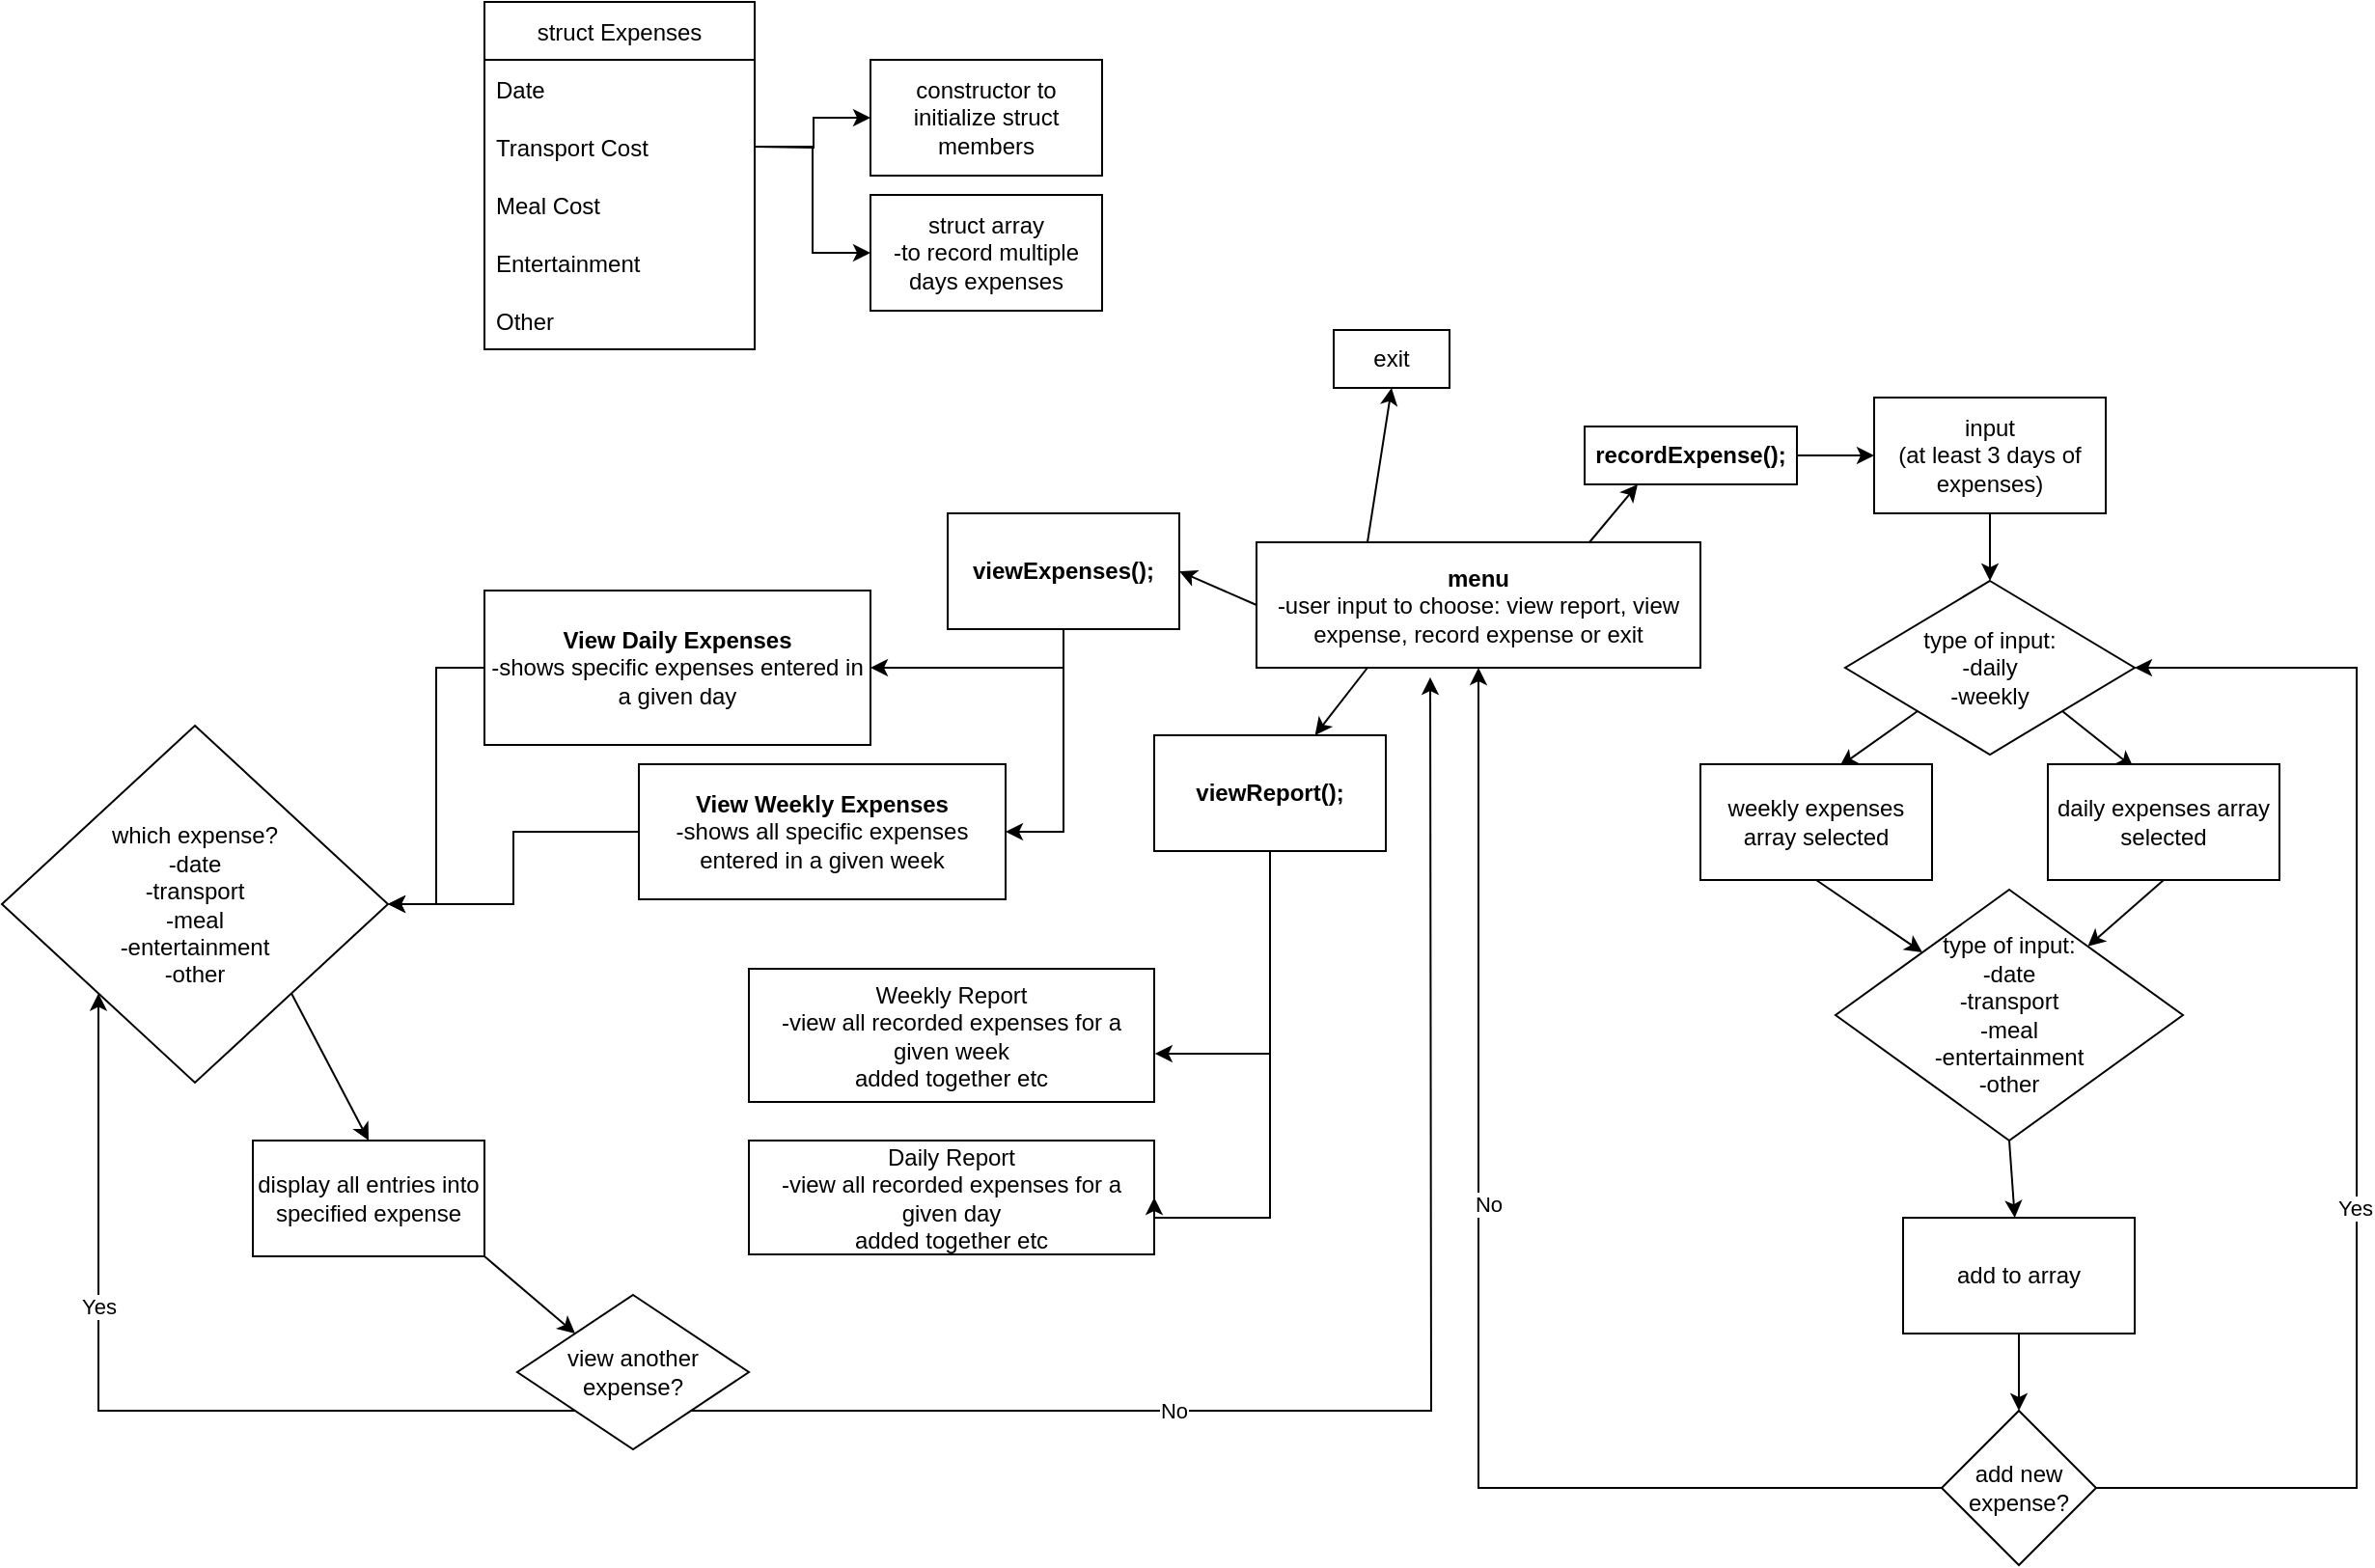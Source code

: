 <mxfile version="18.1.2" type="github">
  <diagram id="C5RBs43oDa-KdzZeNtuy" name="Page-1">
    <mxGraphModel dx="3008" dy="1993" grid="1" gridSize="10" guides="1" tooltips="1" connect="1" arrows="1" fold="1" page="1" pageScale="1" pageWidth="827" pageHeight="1169" math="0" shadow="0">
      <root>
        <mxCell id="WIyWlLk6GJQsqaUBKTNV-0" />
        <mxCell id="WIyWlLk6GJQsqaUBKTNV-1" parent="WIyWlLk6GJQsqaUBKTNV-0" />
        <mxCell id="gzW9RS-q7bpbhKCUJkrq-1" value="struct Expenses" style="swimlane;fontStyle=0;childLayout=stackLayout;horizontal=1;startSize=30;horizontalStack=0;resizeParent=1;resizeParentMax=0;resizeLast=0;collapsible=1;marginBottom=0;" vertex="1" parent="WIyWlLk6GJQsqaUBKTNV-1">
          <mxGeometry x="-760" y="-1120" width="140" height="180" as="geometry" />
        </mxCell>
        <mxCell id="gzW9RS-q7bpbhKCUJkrq-2" value="Date" style="text;strokeColor=none;fillColor=none;align=left;verticalAlign=middle;spacingLeft=4;spacingRight=4;overflow=hidden;points=[[0,0.5],[1,0.5]];portConstraint=eastwest;rotatable=0;" vertex="1" parent="gzW9RS-q7bpbhKCUJkrq-1">
          <mxGeometry y="30" width="140" height="30" as="geometry" />
        </mxCell>
        <mxCell id="gzW9RS-q7bpbhKCUJkrq-3" value="Transport Cost" style="text;strokeColor=none;fillColor=none;align=left;verticalAlign=middle;spacingLeft=4;spacingRight=4;overflow=hidden;points=[[0,0.5],[1,0.5]];portConstraint=eastwest;rotatable=0;" vertex="1" parent="gzW9RS-q7bpbhKCUJkrq-1">
          <mxGeometry y="60" width="140" height="30" as="geometry" />
        </mxCell>
        <mxCell id="gzW9RS-q7bpbhKCUJkrq-4" value="Meal Cost" style="text;strokeColor=none;fillColor=none;align=left;verticalAlign=middle;spacingLeft=4;spacingRight=4;overflow=hidden;points=[[0,0.5],[1,0.5]];portConstraint=eastwest;rotatable=0;" vertex="1" parent="gzW9RS-q7bpbhKCUJkrq-1">
          <mxGeometry y="90" width="140" height="30" as="geometry" />
        </mxCell>
        <mxCell id="gzW9RS-q7bpbhKCUJkrq-5" value="Entertainment" style="text;strokeColor=none;fillColor=none;align=left;verticalAlign=middle;spacingLeft=4;spacingRight=4;overflow=hidden;points=[[0,0.5],[1,0.5]];portConstraint=eastwest;rotatable=0;" vertex="1" parent="gzW9RS-q7bpbhKCUJkrq-1">
          <mxGeometry y="120" width="140" height="30" as="geometry" />
        </mxCell>
        <mxCell id="gzW9RS-q7bpbhKCUJkrq-6" value="Other" style="text;strokeColor=none;fillColor=none;align=left;verticalAlign=middle;spacingLeft=4;spacingRight=4;overflow=hidden;points=[[0,0.5],[1,0.5]];portConstraint=eastwest;rotatable=0;" vertex="1" parent="gzW9RS-q7bpbhKCUJkrq-1">
          <mxGeometry y="150" width="140" height="30" as="geometry" />
        </mxCell>
        <mxCell id="gzW9RS-q7bpbhKCUJkrq-7" value="Daily Report&lt;br&gt;-view all recorded expenses for a given day&lt;br&gt;added together etc" style="rounded=0;whiteSpace=wrap;html=1;" vertex="1" parent="WIyWlLk6GJQsqaUBKTNV-1">
          <mxGeometry x="-623" y="-530" width="210" height="59" as="geometry" />
        </mxCell>
        <mxCell id="gzW9RS-q7bpbhKCUJkrq-8" value="Weekly Report&lt;br&gt;-view all recorded expenses for a given week&lt;br&gt;added together etc" style="rounded=0;whiteSpace=wrap;html=1;" vertex="1" parent="WIyWlLk6GJQsqaUBKTNV-1">
          <mxGeometry x="-623" y="-619" width="210" height="69" as="geometry" />
        </mxCell>
        <mxCell id="gzW9RS-q7bpbhKCUJkrq-40" style="edgeStyle=none;rounded=0;orthogonalLoop=1;jettySize=auto;html=1;exitX=0.5;exitY=1;exitDx=0;exitDy=0;entryX=0.5;entryY=0;entryDx=0;entryDy=0;" edge="1" parent="WIyWlLk6GJQsqaUBKTNV-1" source="gzW9RS-q7bpbhKCUJkrq-9" target="gzW9RS-q7bpbhKCUJkrq-31">
          <mxGeometry relative="1" as="geometry" />
        </mxCell>
        <mxCell id="gzW9RS-q7bpbhKCUJkrq-9" value="input&lt;br&gt;(at least 3 days of expenses)" style="rounded=0;whiteSpace=wrap;html=1;" vertex="1" parent="WIyWlLk6GJQsqaUBKTNV-1">
          <mxGeometry x="-40" y="-915" width="120" height="60" as="geometry" />
        </mxCell>
        <mxCell id="gzW9RS-q7bpbhKCUJkrq-27" style="edgeStyle=none;rounded=0;orthogonalLoop=1;jettySize=auto;html=1;exitX=0.25;exitY=0;exitDx=0;exitDy=0;entryX=0.5;entryY=1;entryDx=0;entryDy=0;" edge="1" parent="WIyWlLk6GJQsqaUBKTNV-1" source="gzW9RS-q7bpbhKCUJkrq-10" target="gzW9RS-q7bpbhKCUJkrq-11">
          <mxGeometry relative="1" as="geometry" />
        </mxCell>
        <mxCell id="gzW9RS-q7bpbhKCUJkrq-28" style="edgeStyle=none;rounded=0;orthogonalLoop=1;jettySize=auto;html=1;exitX=0.75;exitY=0;exitDx=0;exitDy=0;entryX=0.25;entryY=1;entryDx=0;entryDy=0;" edge="1" parent="WIyWlLk6GJQsqaUBKTNV-1" source="gzW9RS-q7bpbhKCUJkrq-10" target="gzW9RS-q7bpbhKCUJkrq-22">
          <mxGeometry relative="1" as="geometry" />
        </mxCell>
        <mxCell id="gzW9RS-q7bpbhKCUJkrq-29" style="edgeStyle=none;rounded=0;orthogonalLoop=1;jettySize=auto;html=1;exitX=0.25;exitY=1;exitDx=0;exitDy=0;" edge="1" parent="WIyWlLk6GJQsqaUBKTNV-1" source="gzW9RS-q7bpbhKCUJkrq-10" target="gzW9RS-q7bpbhKCUJkrq-19">
          <mxGeometry relative="1" as="geometry" />
        </mxCell>
        <mxCell id="gzW9RS-q7bpbhKCUJkrq-30" style="edgeStyle=none;rounded=0;orthogonalLoop=1;jettySize=auto;html=1;exitX=0;exitY=0.5;exitDx=0;exitDy=0;entryX=1;entryY=0.5;entryDx=0;entryDy=0;" edge="1" parent="WIyWlLk6GJQsqaUBKTNV-1" source="gzW9RS-q7bpbhKCUJkrq-10" target="gzW9RS-q7bpbhKCUJkrq-24">
          <mxGeometry relative="1" as="geometry" />
        </mxCell>
        <mxCell id="gzW9RS-q7bpbhKCUJkrq-10" value="&lt;b&gt;menu&lt;/b&gt;&lt;br&gt;-user input to choose: view report, view expense, record expense or exit" style="rounded=0;whiteSpace=wrap;html=1;" vertex="1" parent="WIyWlLk6GJQsqaUBKTNV-1">
          <mxGeometry x="-360" y="-840" width="230" height="65" as="geometry" />
        </mxCell>
        <mxCell id="gzW9RS-q7bpbhKCUJkrq-11" value="exit" style="rounded=0;whiteSpace=wrap;html=1;" vertex="1" parent="WIyWlLk6GJQsqaUBKTNV-1">
          <mxGeometry x="-320" y="-950" width="60" height="30" as="geometry" />
        </mxCell>
        <mxCell id="gzW9RS-q7bpbhKCUJkrq-12" value="constructor to initialize struct members" style="rounded=0;whiteSpace=wrap;html=1;" vertex="1" parent="WIyWlLk6GJQsqaUBKTNV-1">
          <mxGeometry x="-560" y="-1090" width="120" height="60" as="geometry" />
        </mxCell>
        <mxCell id="gzW9RS-q7bpbhKCUJkrq-13" value="struct array&lt;br&gt;-to record multiple days expenses" style="rounded=0;whiteSpace=wrap;html=1;" vertex="1" parent="WIyWlLk6GJQsqaUBKTNV-1">
          <mxGeometry x="-560" y="-1020" width="120" height="60" as="geometry" />
        </mxCell>
        <mxCell id="gzW9RS-q7bpbhKCUJkrq-53" style="edgeStyle=orthogonalEdgeStyle;rounded=0;orthogonalLoop=1;jettySize=auto;html=1;exitX=0;exitY=0.5;exitDx=0;exitDy=0;entryX=1;entryY=0.5;entryDx=0;entryDy=0;" edge="1" parent="WIyWlLk6GJQsqaUBKTNV-1" source="gzW9RS-q7bpbhKCUJkrq-14" target="gzW9RS-q7bpbhKCUJkrq-51">
          <mxGeometry relative="1" as="geometry" />
        </mxCell>
        <mxCell id="gzW9RS-q7bpbhKCUJkrq-14" value="&lt;b&gt;View Daily Expenses&lt;/b&gt;&lt;br&gt;-shows specific expenses entered in a given day" style="rounded=0;whiteSpace=wrap;html=1;" vertex="1" parent="WIyWlLk6GJQsqaUBKTNV-1">
          <mxGeometry x="-760" y="-815" width="200" height="80" as="geometry" />
        </mxCell>
        <mxCell id="gzW9RS-q7bpbhKCUJkrq-52" style="edgeStyle=orthogonalEdgeStyle;rounded=0;orthogonalLoop=1;jettySize=auto;html=1;exitX=0;exitY=0.5;exitDx=0;exitDy=0;entryX=1;entryY=0.5;entryDx=0;entryDy=0;" edge="1" parent="WIyWlLk6GJQsqaUBKTNV-1" source="gzW9RS-q7bpbhKCUJkrq-15" target="gzW9RS-q7bpbhKCUJkrq-51">
          <mxGeometry relative="1" as="geometry" />
        </mxCell>
        <mxCell id="gzW9RS-q7bpbhKCUJkrq-15" value="&lt;b&gt;View Weekly Expenses&lt;/b&gt;&lt;br&gt;-shows all specific expenses entered in a given week" style="rounded=0;whiteSpace=wrap;html=1;" vertex="1" parent="WIyWlLk6GJQsqaUBKTNV-1">
          <mxGeometry x="-680" y="-725" width="190" height="70" as="geometry" />
        </mxCell>
        <mxCell id="gzW9RS-q7bpbhKCUJkrq-20" style="edgeStyle=orthogonalEdgeStyle;rounded=0;orthogonalLoop=1;jettySize=auto;html=1;exitX=0.5;exitY=1;exitDx=0;exitDy=0;entryX=1;entryY=0.5;entryDx=0;entryDy=0;" edge="1" parent="WIyWlLk6GJQsqaUBKTNV-1" source="gzW9RS-q7bpbhKCUJkrq-19" target="gzW9RS-q7bpbhKCUJkrq-7">
          <mxGeometry relative="1" as="geometry">
            <Array as="points">
              <mxPoint x="-353" y="-490" />
            </Array>
          </mxGeometry>
        </mxCell>
        <mxCell id="gzW9RS-q7bpbhKCUJkrq-21" style="edgeStyle=orthogonalEdgeStyle;rounded=0;orthogonalLoop=1;jettySize=auto;html=1;exitX=0.5;exitY=1;exitDx=0;exitDy=0;entryX=1.002;entryY=0.637;entryDx=0;entryDy=0;entryPerimeter=0;" edge="1" parent="WIyWlLk6GJQsqaUBKTNV-1" source="gzW9RS-q7bpbhKCUJkrq-19" target="gzW9RS-q7bpbhKCUJkrq-8">
          <mxGeometry relative="1" as="geometry" />
        </mxCell>
        <mxCell id="gzW9RS-q7bpbhKCUJkrq-19" value="&lt;b&gt;viewReport();&lt;/b&gt;" style="rounded=0;whiteSpace=wrap;html=1;" vertex="1" parent="WIyWlLk6GJQsqaUBKTNV-1">
          <mxGeometry x="-413" y="-740" width="120" height="60" as="geometry" />
        </mxCell>
        <mxCell id="gzW9RS-q7bpbhKCUJkrq-23" style="edgeStyle=none;rounded=0;orthogonalLoop=1;jettySize=auto;html=1;exitX=1;exitY=0.5;exitDx=0;exitDy=0;entryX=0;entryY=0.5;entryDx=0;entryDy=0;" edge="1" parent="WIyWlLk6GJQsqaUBKTNV-1" source="gzW9RS-q7bpbhKCUJkrq-22" target="gzW9RS-q7bpbhKCUJkrq-9">
          <mxGeometry relative="1" as="geometry" />
        </mxCell>
        <mxCell id="gzW9RS-q7bpbhKCUJkrq-22" value="&lt;b&gt;recordExpense();&lt;/b&gt;" style="rounded=0;whiteSpace=wrap;html=1;" vertex="1" parent="WIyWlLk6GJQsqaUBKTNV-1">
          <mxGeometry x="-190" y="-900" width="110" height="30" as="geometry" />
        </mxCell>
        <mxCell id="gzW9RS-q7bpbhKCUJkrq-25" style="edgeStyle=orthogonalEdgeStyle;rounded=0;orthogonalLoop=1;jettySize=auto;html=1;exitX=0.5;exitY=1;exitDx=0;exitDy=0;entryX=1;entryY=0.5;entryDx=0;entryDy=0;" edge="1" parent="WIyWlLk6GJQsqaUBKTNV-1" source="gzW9RS-q7bpbhKCUJkrq-24" target="gzW9RS-q7bpbhKCUJkrq-14">
          <mxGeometry relative="1" as="geometry" />
        </mxCell>
        <mxCell id="gzW9RS-q7bpbhKCUJkrq-26" style="edgeStyle=orthogonalEdgeStyle;rounded=0;orthogonalLoop=1;jettySize=auto;html=1;exitX=0.5;exitY=1;exitDx=0;exitDy=0;entryX=1;entryY=0.5;entryDx=0;entryDy=0;" edge="1" parent="WIyWlLk6GJQsqaUBKTNV-1" source="gzW9RS-q7bpbhKCUJkrq-24" target="gzW9RS-q7bpbhKCUJkrq-15">
          <mxGeometry relative="1" as="geometry" />
        </mxCell>
        <mxCell id="gzW9RS-q7bpbhKCUJkrq-24" value="&lt;b&gt;viewExpenses();&lt;/b&gt;" style="rounded=0;whiteSpace=wrap;html=1;" vertex="1" parent="WIyWlLk6GJQsqaUBKTNV-1">
          <mxGeometry x="-520" y="-855" width="120" height="60" as="geometry" />
        </mxCell>
        <mxCell id="gzW9RS-q7bpbhKCUJkrq-38" style="edgeStyle=none;rounded=0;orthogonalLoop=1;jettySize=auto;html=1;exitX=0;exitY=1;exitDx=0;exitDy=0;entryX=0.601;entryY=0.019;entryDx=0;entryDy=0;entryPerimeter=0;" edge="1" parent="WIyWlLk6GJQsqaUBKTNV-1" source="gzW9RS-q7bpbhKCUJkrq-31" target="gzW9RS-q7bpbhKCUJkrq-32">
          <mxGeometry relative="1" as="geometry" />
        </mxCell>
        <mxCell id="gzW9RS-q7bpbhKCUJkrq-39" style="edgeStyle=none;rounded=0;orthogonalLoop=1;jettySize=auto;html=1;exitX=1;exitY=1;exitDx=0;exitDy=0;entryX=0.371;entryY=0.033;entryDx=0;entryDy=0;entryPerimeter=0;" edge="1" parent="WIyWlLk6GJQsqaUBKTNV-1" source="gzW9RS-q7bpbhKCUJkrq-31" target="gzW9RS-q7bpbhKCUJkrq-33">
          <mxGeometry relative="1" as="geometry" />
        </mxCell>
        <mxCell id="gzW9RS-q7bpbhKCUJkrq-31" value="type of input:&lt;br&gt;-daily&lt;br&gt;-weekly" style="rhombus;whiteSpace=wrap;html=1;" vertex="1" parent="WIyWlLk6GJQsqaUBKTNV-1">
          <mxGeometry x="-55" y="-820" width="150" height="90" as="geometry" />
        </mxCell>
        <mxCell id="gzW9RS-q7bpbhKCUJkrq-36" style="edgeStyle=none;rounded=0;orthogonalLoop=1;jettySize=auto;html=1;exitX=0.5;exitY=1;exitDx=0;exitDy=0;entryX=0;entryY=0;entryDx=0;entryDy=0;" edge="1" parent="WIyWlLk6GJQsqaUBKTNV-1" source="gzW9RS-q7bpbhKCUJkrq-32" target="gzW9RS-q7bpbhKCUJkrq-35">
          <mxGeometry relative="1" as="geometry" />
        </mxCell>
        <mxCell id="gzW9RS-q7bpbhKCUJkrq-32" value="weekly expenses array selected" style="rounded=0;whiteSpace=wrap;html=1;" vertex="1" parent="WIyWlLk6GJQsqaUBKTNV-1">
          <mxGeometry x="-130" y="-725" width="120" height="60" as="geometry" />
        </mxCell>
        <mxCell id="gzW9RS-q7bpbhKCUJkrq-37" style="edgeStyle=none;rounded=0;orthogonalLoop=1;jettySize=auto;html=1;exitX=0.5;exitY=1;exitDx=0;exitDy=0;" edge="1" parent="WIyWlLk6GJQsqaUBKTNV-1" source="gzW9RS-q7bpbhKCUJkrq-33" target="gzW9RS-q7bpbhKCUJkrq-35">
          <mxGeometry relative="1" as="geometry" />
        </mxCell>
        <mxCell id="gzW9RS-q7bpbhKCUJkrq-33" value="daily expenses array selected" style="rounded=0;whiteSpace=wrap;html=1;" vertex="1" parent="WIyWlLk6GJQsqaUBKTNV-1">
          <mxGeometry x="50" y="-725" width="120" height="60" as="geometry" />
        </mxCell>
        <mxCell id="gzW9RS-q7bpbhKCUJkrq-42" style="edgeStyle=none;rounded=0;orthogonalLoop=1;jettySize=auto;html=1;exitX=0.5;exitY=1;exitDx=0;exitDy=0;" edge="1" parent="WIyWlLk6GJQsqaUBKTNV-1" source="gzW9RS-q7bpbhKCUJkrq-35" target="gzW9RS-q7bpbhKCUJkrq-41">
          <mxGeometry relative="1" as="geometry" />
        </mxCell>
        <mxCell id="gzW9RS-q7bpbhKCUJkrq-35" value="type of input:&lt;br&gt;-date&lt;br&gt;-transport&lt;br&gt;-meal&lt;br&gt;-entertainment&lt;br&gt;-other" style="rhombus;whiteSpace=wrap;html=1;" vertex="1" parent="WIyWlLk6GJQsqaUBKTNV-1">
          <mxGeometry x="-60" y="-660" width="180" height="130" as="geometry" />
        </mxCell>
        <mxCell id="gzW9RS-q7bpbhKCUJkrq-44" style="edgeStyle=none;rounded=0;orthogonalLoop=1;jettySize=auto;html=1;exitX=0.5;exitY=1;exitDx=0;exitDy=0;entryX=0.5;entryY=0;entryDx=0;entryDy=0;" edge="1" parent="WIyWlLk6GJQsqaUBKTNV-1" source="gzW9RS-q7bpbhKCUJkrq-41" target="gzW9RS-q7bpbhKCUJkrq-43">
          <mxGeometry relative="1" as="geometry" />
        </mxCell>
        <mxCell id="gzW9RS-q7bpbhKCUJkrq-41" value="add to array" style="rounded=0;whiteSpace=wrap;html=1;" vertex="1" parent="WIyWlLk6GJQsqaUBKTNV-1">
          <mxGeometry x="-25" y="-490" width="120" height="60" as="geometry" />
        </mxCell>
        <mxCell id="gzW9RS-q7bpbhKCUJkrq-45" style="edgeStyle=orthogonalEdgeStyle;rounded=0;orthogonalLoop=1;jettySize=auto;html=1;" edge="1" parent="WIyWlLk6GJQsqaUBKTNV-1" source="gzW9RS-q7bpbhKCUJkrq-43" target="gzW9RS-q7bpbhKCUJkrq-10">
          <mxGeometry relative="1" as="geometry" />
        </mxCell>
        <mxCell id="gzW9RS-q7bpbhKCUJkrq-47" value="No" style="edgeLabel;html=1;align=center;verticalAlign=middle;resizable=0;points=[];" vertex="1" connectable="0" parent="gzW9RS-q7bpbhKCUJkrq-45">
          <mxGeometry x="0.165" y="-5" relative="1" as="geometry">
            <mxPoint as="offset" />
          </mxGeometry>
        </mxCell>
        <mxCell id="gzW9RS-q7bpbhKCUJkrq-46" style="edgeStyle=orthogonalEdgeStyle;rounded=0;orthogonalLoop=1;jettySize=auto;html=1;exitX=1;exitY=0.5;exitDx=0;exitDy=0;entryX=1;entryY=0.5;entryDx=0;entryDy=0;" edge="1" parent="WIyWlLk6GJQsqaUBKTNV-1" source="gzW9RS-q7bpbhKCUJkrq-43" target="gzW9RS-q7bpbhKCUJkrq-31">
          <mxGeometry relative="1" as="geometry">
            <Array as="points">
              <mxPoint x="210" y="-350" />
              <mxPoint x="210" y="-775" />
            </Array>
          </mxGeometry>
        </mxCell>
        <mxCell id="gzW9RS-q7bpbhKCUJkrq-48" value="Yes" style="edgeLabel;html=1;align=center;verticalAlign=middle;resizable=0;points=[];" vertex="1" connectable="0" parent="gzW9RS-q7bpbhKCUJkrq-46">
          <mxGeometry x="-0.17" y="1" relative="1" as="geometry">
            <mxPoint as="offset" />
          </mxGeometry>
        </mxCell>
        <mxCell id="gzW9RS-q7bpbhKCUJkrq-43" value="add new expense?" style="rhombus;whiteSpace=wrap;html=1;" vertex="1" parent="WIyWlLk6GJQsqaUBKTNV-1">
          <mxGeometry x="-5" y="-390" width="80" height="80" as="geometry" />
        </mxCell>
        <mxCell id="gzW9RS-q7bpbhKCUJkrq-55" style="rounded=0;orthogonalLoop=1;jettySize=auto;html=1;exitX=1;exitY=1;exitDx=0;exitDy=0;entryX=0.5;entryY=0;entryDx=0;entryDy=0;" edge="1" parent="WIyWlLk6GJQsqaUBKTNV-1" source="gzW9RS-q7bpbhKCUJkrq-51" target="gzW9RS-q7bpbhKCUJkrq-54">
          <mxGeometry relative="1" as="geometry" />
        </mxCell>
        <mxCell id="gzW9RS-q7bpbhKCUJkrq-51" value="which expense?&lt;br&gt;-date&lt;br&gt;-transport&lt;br&gt;-meal&lt;br&gt;-entertainment&lt;br&gt;-other" style="rhombus;whiteSpace=wrap;html=1;" vertex="1" parent="WIyWlLk6GJQsqaUBKTNV-1">
          <mxGeometry x="-1010" y="-745" width="200" height="185" as="geometry" />
        </mxCell>
        <mxCell id="gzW9RS-q7bpbhKCUJkrq-58" style="rounded=0;orthogonalLoop=1;jettySize=auto;html=1;exitX=1;exitY=1;exitDx=0;exitDy=0;entryX=0;entryY=0;entryDx=0;entryDy=0;" edge="1" parent="WIyWlLk6GJQsqaUBKTNV-1" source="gzW9RS-q7bpbhKCUJkrq-54" target="gzW9RS-q7bpbhKCUJkrq-57">
          <mxGeometry relative="1" as="geometry" />
        </mxCell>
        <mxCell id="gzW9RS-q7bpbhKCUJkrq-54" value="display all entries into specified expense" style="rounded=0;whiteSpace=wrap;html=1;" vertex="1" parent="WIyWlLk6GJQsqaUBKTNV-1">
          <mxGeometry x="-880" y="-530" width="120" height="60" as="geometry" />
        </mxCell>
        <mxCell id="gzW9RS-q7bpbhKCUJkrq-59" style="edgeStyle=orthogonalEdgeStyle;rounded=0;orthogonalLoop=1;jettySize=auto;html=1;exitX=0;exitY=1;exitDx=0;exitDy=0;entryX=0;entryY=1;entryDx=0;entryDy=0;" edge="1" parent="WIyWlLk6GJQsqaUBKTNV-1" source="gzW9RS-q7bpbhKCUJkrq-57" target="gzW9RS-q7bpbhKCUJkrq-51">
          <mxGeometry relative="1" as="geometry" />
        </mxCell>
        <mxCell id="gzW9RS-q7bpbhKCUJkrq-62" value="Yes" style="edgeLabel;html=1;align=center;verticalAlign=middle;resizable=0;points=[];" vertex="1" connectable="0" parent="gzW9RS-q7bpbhKCUJkrq-59">
          <mxGeometry x="0.302" relative="1" as="geometry">
            <mxPoint as="offset" />
          </mxGeometry>
        </mxCell>
        <mxCell id="gzW9RS-q7bpbhKCUJkrq-60" style="edgeStyle=orthogonalEdgeStyle;rounded=0;orthogonalLoop=1;jettySize=auto;html=1;exitX=1;exitY=1;exitDx=0;exitDy=0;" edge="1" parent="WIyWlLk6GJQsqaUBKTNV-1" source="gzW9RS-q7bpbhKCUJkrq-57">
          <mxGeometry relative="1" as="geometry">
            <mxPoint x="-270" y="-770" as="targetPoint" />
          </mxGeometry>
        </mxCell>
        <mxCell id="gzW9RS-q7bpbhKCUJkrq-61" value="No" style="edgeLabel;html=1;align=center;verticalAlign=middle;resizable=0;points=[];" vertex="1" connectable="0" parent="gzW9RS-q7bpbhKCUJkrq-60">
          <mxGeometry x="-0.345" relative="1" as="geometry">
            <mxPoint as="offset" />
          </mxGeometry>
        </mxCell>
        <mxCell id="gzW9RS-q7bpbhKCUJkrq-57" value="view another expense?" style="rhombus;whiteSpace=wrap;html=1;" vertex="1" parent="WIyWlLk6GJQsqaUBKTNV-1">
          <mxGeometry x="-743" y="-450" width="120" height="80" as="geometry" />
        </mxCell>
        <mxCell id="gzW9RS-q7bpbhKCUJkrq-63" style="edgeStyle=orthogonalEdgeStyle;rounded=0;orthogonalLoop=1;jettySize=auto;html=1;entryX=0;entryY=0.5;entryDx=0;entryDy=0;" edge="1" parent="WIyWlLk6GJQsqaUBKTNV-1" target="gzW9RS-q7bpbhKCUJkrq-12">
          <mxGeometry relative="1" as="geometry">
            <mxPoint x="-620" y="-1045" as="sourcePoint" />
          </mxGeometry>
        </mxCell>
        <mxCell id="gzW9RS-q7bpbhKCUJkrq-65" style="edgeStyle=orthogonalEdgeStyle;rounded=0;orthogonalLoop=1;jettySize=auto;html=1;exitX=1;exitY=0.5;exitDx=0;exitDy=0;entryX=0;entryY=0.5;entryDx=0;entryDy=0;" edge="1" parent="WIyWlLk6GJQsqaUBKTNV-1" source="gzW9RS-q7bpbhKCUJkrq-3" target="gzW9RS-q7bpbhKCUJkrq-13">
          <mxGeometry relative="1" as="geometry" />
        </mxCell>
      </root>
    </mxGraphModel>
  </diagram>
</mxfile>
